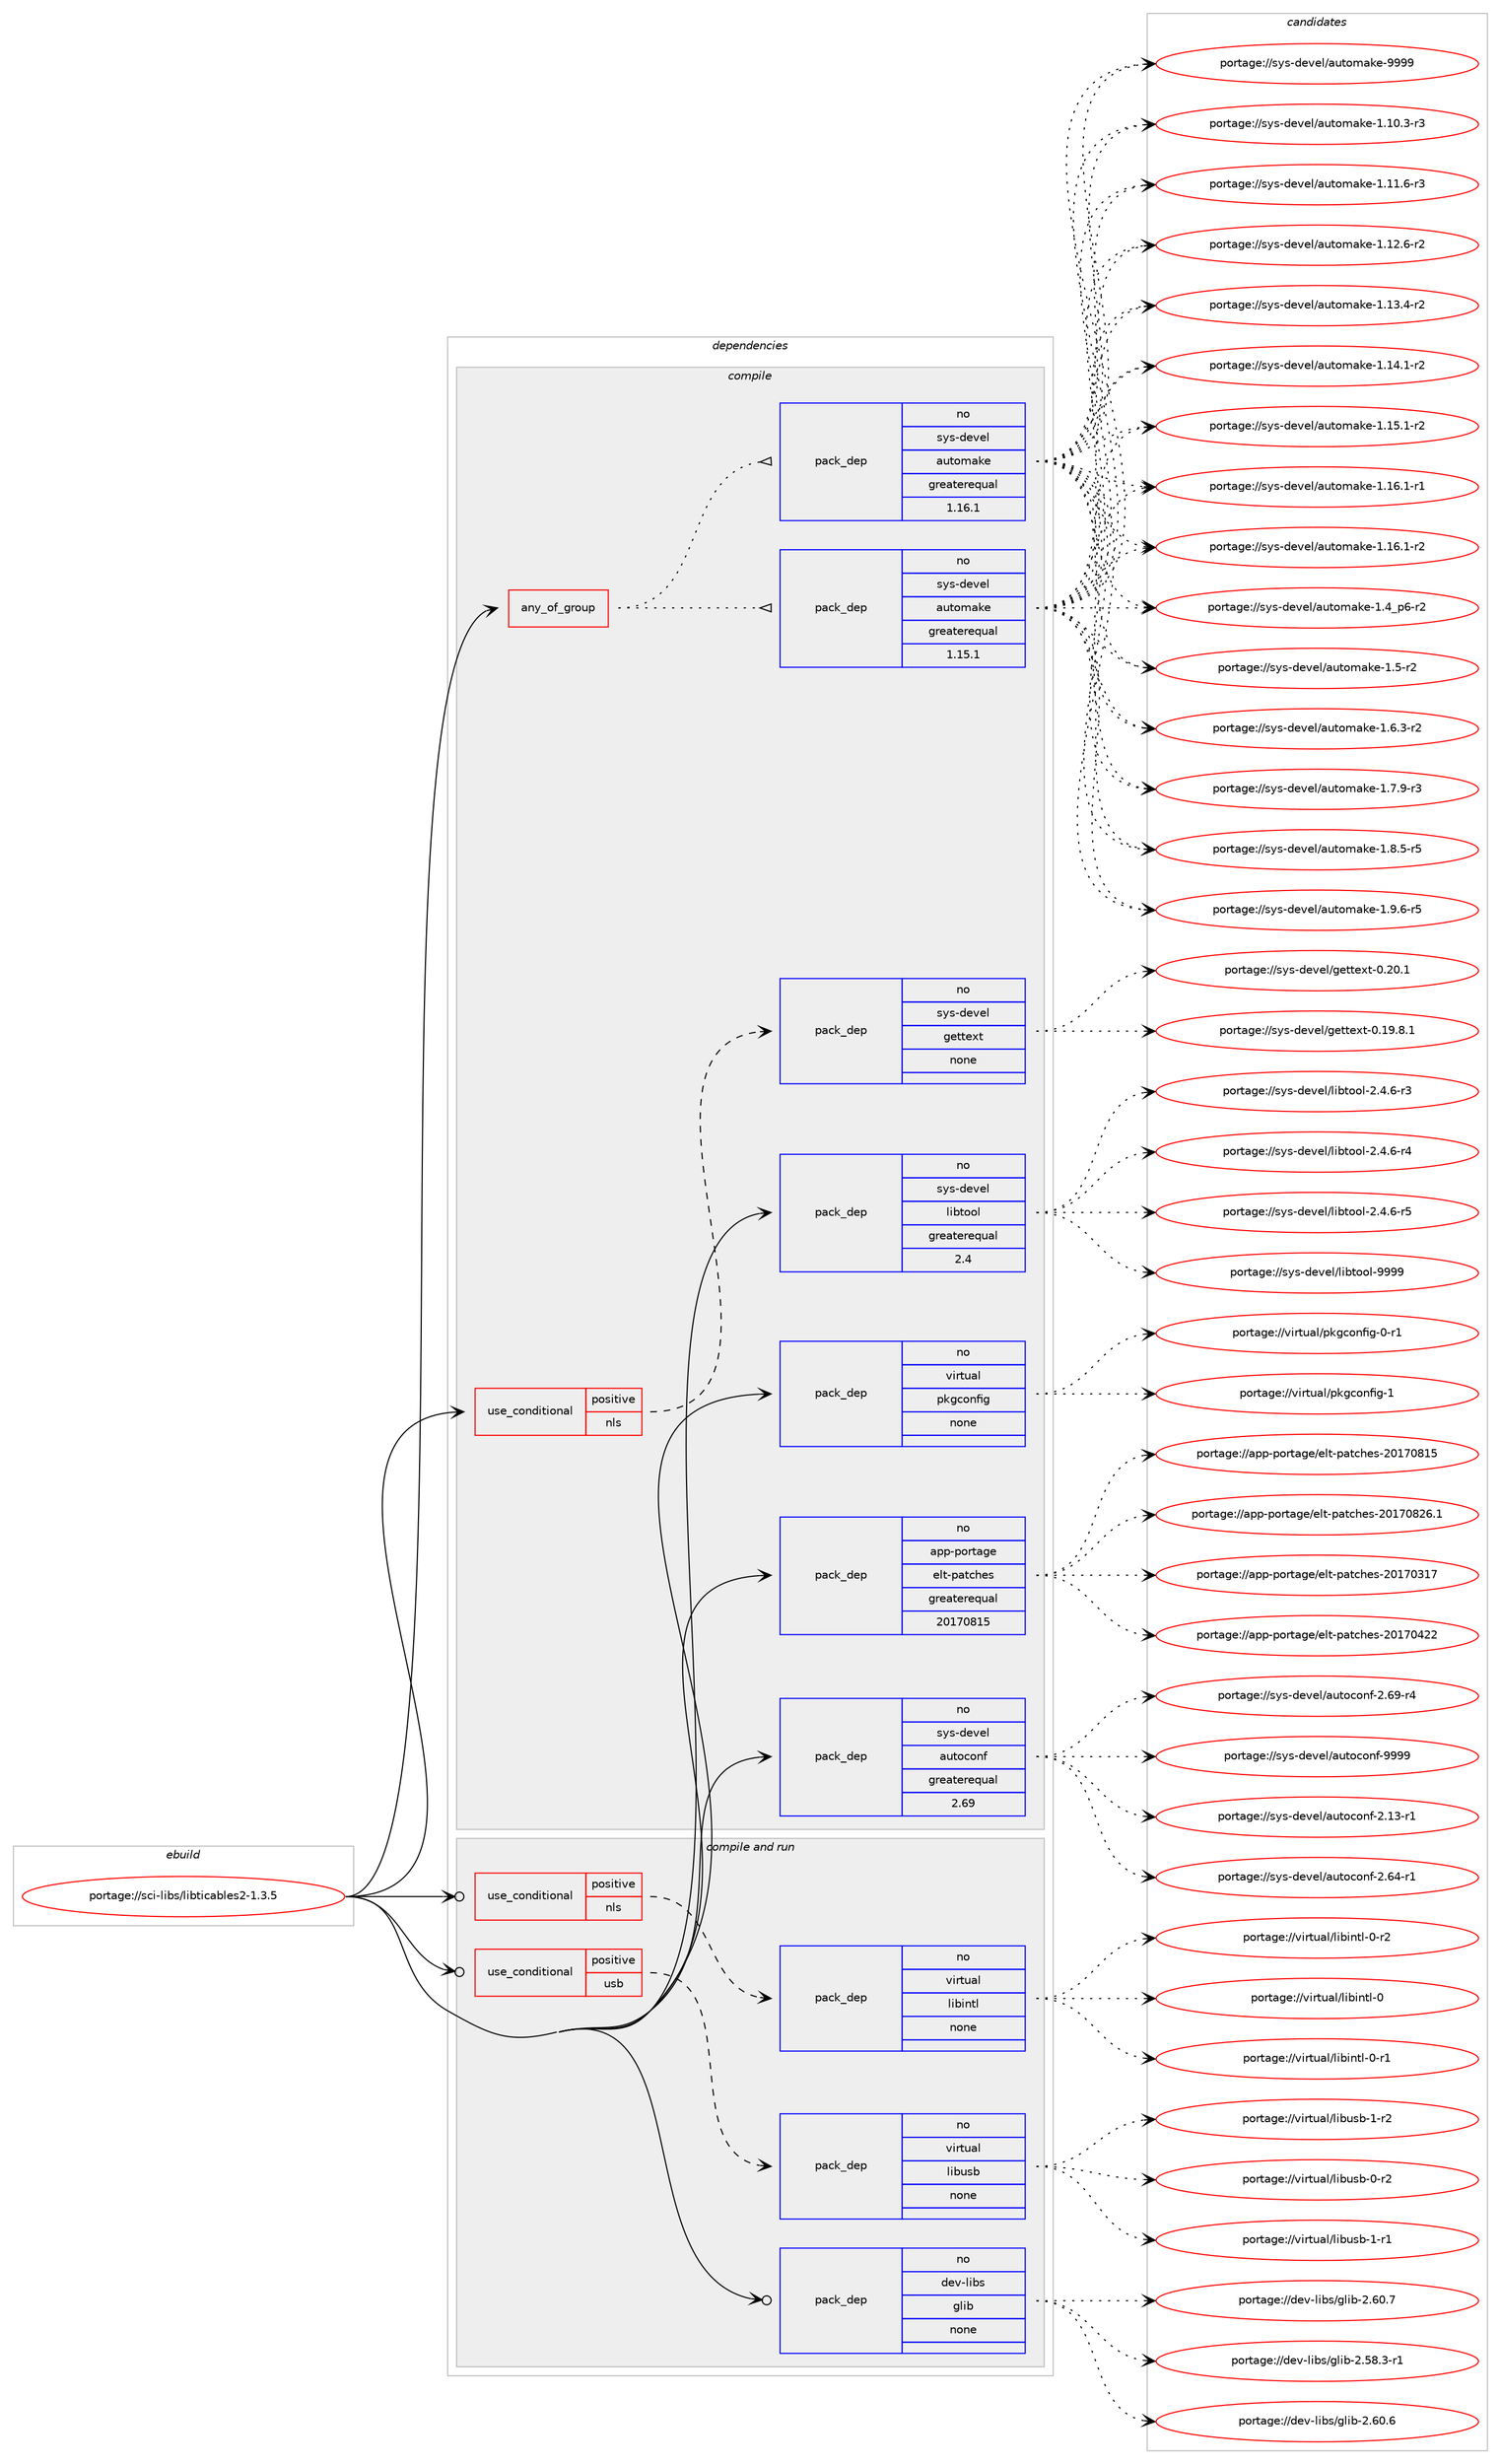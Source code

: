 digraph prolog {

# *************
# Graph options
# *************

newrank=true;
concentrate=true;
compound=true;
graph [rankdir=LR,fontname=Helvetica,fontsize=10,ranksep=1.5];#, ranksep=2.5, nodesep=0.2];
edge  [arrowhead=vee];
node  [fontname=Helvetica,fontsize=10];

# **********
# The ebuild
# **********

subgraph cluster_leftcol {
color=gray;
rank=same;
label=<<i>ebuild</i>>;
id [label="portage://sci-libs/libticables2-1.3.5", color=red, width=4, href="../sci-libs/libticables2-1.3.5.svg"];
}

# ****************
# The dependencies
# ****************

subgraph cluster_midcol {
color=gray;
label=<<i>dependencies</i>>;
subgraph cluster_compile {
fillcolor="#eeeeee";
style=filled;
label=<<i>compile</i>>;
subgraph any6442 {
dependency391232 [label=<<TABLE BORDER="0" CELLBORDER="1" CELLSPACING="0" CELLPADDING="4"><TR><TD CELLPADDING="10">any_of_group</TD></TR></TABLE>>, shape=none, color=red];subgraph pack287707 {
dependency391233 [label=<<TABLE BORDER="0" CELLBORDER="1" CELLSPACING="0" CELLPADDING="4" WIDTH="220"><TR><TD ROWSPAN="6" CELLPADDING="30">pack_dep</TD></TR><TR><TD WIDTH="110">no</TD></TR><TR><TD>sys-devel</TD></TR><TR><TD>automake</TD></TR><TR><TD>greaterequal</TD></TR><TR><TD>1.16.1</TD></TR></TABLE>>, shape=none, color=blue];
}
dependency391232:e -> dependency391233:w [weight=20,style="dotted",arrowhead="oinv"];
subgraph pack287708 {
dependency391234 [label=<<TABLE BORDER="0" CELLBORDER="1" CELLSPACING="0" CELLPADDING="4" WIDTH="220"><TR><TD ROWSPAN="6" CELLPADDING="30">pack_dep</TD></TR><TR><TD WIDTH="110">no</TD></TR><TR><TD>sys-devel</TD></TR><TR><TD>automake</TD></TR><TR><TD>greaterequal</TD></TR><TR><TD>1.15.1</TD></TR></TABLE>>, shape=none, color=blue];
}
dependency391232:e -> dependency391234:w [weight=20,style="dotted",arrowhead="oinv"];
}
id:e -> dependency391232:w [weight=20,style="solid",arrowhead="vee"];
subgraph cond96879 {
dependency391235 [label=<<TABLE BORDER="0" CELLBORDER="1" CELLSPACING="0" CELLPADDING="4"><TR><TD ROWSPAN="3" CELLPADDING="10">use_conditional</TD></TR><TR><TD>positive</TD></TR><TR><TD>nls</TD></TR></TABLE>>, shape=none, color=red];
subgraph pack287709 {
dependency391236 [label=<<TABLE BORDER="0" CELLBORDER="1" CELLSPACING="0" CELLPADDING="4" WIDTH="220"><TR><TD ROWSPAN="6" CELLPADDING="30">pack_dep</TD></TR><TR><TD WIDTH="110">no</TD></TR><TR><TD>sys-devel</TD></TR><TR><TD>gettext</TD></TR><TR><TD>none</TD></TR><TR><TD></TD></TR></TABLE>>, shape=none, color=blue];
}
dependency391235:e -> dependency391236:w [weight=20,style="dashed",arrowhead="vee"];
}
id:e -> dependency391235:w [weight=20,style="solid",arrowhead="vee"];
subgraph pack287710 {
dependency391237 [label=<<TABLE BORDER="0" CELLBORDER="1" CELLSPACING="0" CELLPADDING="4" WIDTH="220"><TR><TD ROWSPAN="6" CELLPADDING="30">pack_dep</TD></TR><TR><TD WIDTH="110">no</TD></TR><TR><TD>app-portage</TD></TR><TR><TD>elt-patches</TD></TR><TR><TD>greaterequal</TD></TR><TR><TD>20170815</TD></TR></TABLE>>, shape=none, color=blue];
}
id:e -> dependency391237:w [weight=20,style="solid",arrowhead="vee"];
subgraph pack287711 {
dependency391238 [label=<<TABLE BORDER="0" CELLBORDER="1" CELLSPACING="0" CELLPADDING="4" WIDTH="220"><TR><TD ROWSPAN="6" CELLPADDING="30">pack_dep</TD></TR><TR><TD WIDTH="110">no</TD></TR><TR><TD>sys-devel</TD></TR><TR><TD>autoconf</TD></TR><TR><TD>greaterequal</TD></TR><TR><TD>2.69</TD></TR></TABLE>>, shape=none, color=blue];
}
id:e -> dependency391238:w [weight=20,style="solid",arrowhead="vee"];
subgraph pack287712 {
dependency391239 [label=<<TABLE BORDER="0" CELLBORDER="1" CELLSPACING="0" CELLPADDING="4" WIDTH="220"><TR><TD ROWSPAN="6" CELLPADDING="30">pack_dep</TD></TR><TR><TD WIDTH="110">no</TD></TR><TR><TD>sys-devel</TD></TR><TR><TD>libtool</TD></TR><TR><TD>greaterequal</TD></TR><TR><TD>2.4</TD></TR></TABLE>>, shape=none, color=blue];
}
id:e -> dependency391239:w [weight=20,style="solid",arrowhead="vee"];
subgraph pack287713 {
dependency391240 [label=<<TABLE BORDER="0" CELLBORDER="1" CELLSPACING="0" CELLPADDING="4" WIDTH="220"><TR><TD ROWSPAN="6" CELLPADDING="30">pack_dep</TD></TR><TR><TD WIDTH="110">no</TD></TR><TR><TD>virtual</TD></TR><TR><TD>pkgconfig</TD></TR><TR><TD>none</TD></TR><TR><TD></TD></TR></TABLE>>, shape=none, color=blue];
}
id:e -> dependency391240:w [weight=20,style="solid",arrowhead="vee"];
}
subgraph cluster_compileandrun {
fillcolor="#eeeeee";
style=filled;
label=<<i>compile and run</i>>;
subgraph cond96880 {
dependency391241 [label=<<TABLE BORDER="0" CELLBORDER="1" CELLSPACING="0" CELLPADDING="4"><TR><TD ROWSPAN="3" CELLPADDING="10">use_conditional</TD></TR><TR><TD>positive</TD></TR><TR><TD>nls</TD></TR></TABLE>>, shape=none, color=red];
subgraph pack287714 {
dependency391242 [label=<<TABLE BORDER="0" CELLBORDER="1" CELLSPACING="0" CELLPADDING="4" WIDTH="220"><TR><TD ROWSPAN="6" CELLPADDING="30">pack_dep</TD></TR><TR><TD WIDTH="110">no</TD></TR><TR><TD>virtual</TD></TR><TR><TD>libintl</TD></TR><TR><TD>none</TD></TR><TR><TD></TD></TR></TABLE>>, shape=none, color=blue];
}
dependency391241:e -> dependency391242:w [weight=20,style="dashed",arrowhead="vee"];
}
id:e -> dependency391241:w [weight=20,style="solid",arrowhead="odotvee"];
subgraph cond96881 {
dependency391243 [label=<<TABLE BORDER="0" CELLBORDER="1" CELLSPACING="0" CELLPADDING="4"><TR><TD ROWSPAN="3" CELLPADDING="10">use_conditional</TD></TR><TR><TD>positive</TD></TR><TR><TD>usb</TD></TR></TABLE>>, shape=none, color=red];
subgraph pack287715 {
dependency391244 [label=<<TABLE BORDER="0" CELLBORDER="1" CELLSPACING="0" CELLPADDING="4" WIDTH="220"><TR><TD ROWSPAN="6" CELLPADDING="30">pack_dep</TD></TR><TR><TD WIDTH="110">no</TD></TR><TR><TD>virtual</TD></TR><TR><TD>libusb</TD></TR><TR><TD>none</TD></TR><TR><TD></TD></TR></TABLE>>, shape=none, color=blue];
}
dependency391243:e -> dependency391244:w [weight=20,style="dashed",arrowhead="vee"];
}
id:e -> dependency391243:w [weight=20,style="solid",arrowhead="odotvee"];
subgraph pack287716 {
dependency391245 [label=<<TABLE BORDER="0" CELLBORDER="1" CELLSPACING="0" CELLPADDING="4" WIDTH="220"><TR><TD ROWSPAN="6" CELLPADDING="30">pack_dep</TD></TR><TR><TD WIDTH="110">no</TD></TR><TR><TD>dev-libs</TD></TR><TR><TD>glib</TD></TR><TR><TD>none</TD></TR><TR><TD></TD></TR></TABLE>>, shape=none, color=blue];
}
id:e -> dependency391245:w [weight=20,style="solid",arrowhead="odotvee"];
}
subgraph cluster_run {
fillcolor="#eeeeee";
style=filled;
label=<<i>run</i>>;
}
}

# **************
# The candidates
# **************

subgraph cluster_choices {
rank=same;
color=gray;
label=<<i>candidates</i>>;

subgraph choice287707 {
color=black;
nodesep=1;
choiceportage11512111545100101118101108479711711611110997107101454946494846514511451 [label="portage://sys-devel/automake-1.10.3-r3", color=red, width=4,href="../sys-devel/automake-1.10.3-r3.svg"];
choiceportage11512111545100101118101108479711711611110997107101454946494946544511451 [label="portage://sys-devel/automake-1.11.6-r3", color=red, width=4,href="../sys-devel/automake-1.11.6-r3.svg"];
choiceportage11512111545100101118101108479711711611110997107101454946495046544511450 [label="portage://sys-devel/automake-1.12.6-r2", color=red, width=4,href="../sys-devel/automake-1.12.6-r2.svg"];
choiceportage11512111545100101118101108479711711611110997107101454946495146524511450 [label="portage://sys-devel/automake-1.13.4-r2", color=red, width=4,href="../sys-devel/automake-1.13.4-r2.svg"];
choiceportage11512111545100101118101108479711711611110997107101454946495246494511450 [label="portage://sys-devel/automake-1.14.1-r2", color=red, width=4,href="../sys-devel/automake-1.14.1-r2.svg"];
choiceportage11512111545100101118101108479711711611110997107101454946495346494511450 [label="portage://sys-devel/automake-1.15.1-r2", color=red, width=4,href="../sys-devel/automake-1.15.1-r2.svg"];
choiceportage11512111545100101118101108479711711611110997107101454946495446494511449 [label="portage://sys-devel/automake-1.16.1-r1", color=red, width=4,href="../sys-devel/automake-1.16.1-r1.svg"];
choiceportage11512111545100101118101108479711711611110997107101454946495446494511450 [label="portage://sys-devel/automake-1.16.1-r2", color=red, width=4,href="../sys-devel/automake-1.16.1-r2.svg"];
choiceportage115121115451001011181011084797117116111109971071014549465295112544511450 [label="portage://sys-devel/automake-1.4_p6-r2", color=red, width=4,href="../sys-devel/automake-1.4_p6-r2.svg"];
choiceportage11512111545100101118101108479711711611110997107101454946534511450 [label="portage://sys-devel/automake-1.5-r2", color=red, width=4,href="../sys-devel/automake-1.5-r2.svg"];
choiceportage115121115451001011181011084797117116111109971071014549465446514511450 [label="portage://sys-devel/automake-1.6.3-r2", color=red, width=4,href="../sys-devel/automake-1.6.3-r2.svg"];
choiceportage115121115451001011181011084797117116111109971071014549465546574511451 [label="portage://sys-devel/automake-1.7.9-r3", color=red, width=4,href="../sys-devel/automake-1.7.9-r3.svg"];
choiceportage115121115451001011181011084797117116111109971071014549465646534511453 [label="portage://sys-devel/automake-1.8.5-r5", color=red, width=4,href="../sys-devel/automake-1.8.5-r5.svg"];
choiceportage115121115451001011181011084797117116111109971071014549465746544511453 [label="portage://sys-devel/automake-1.9.6-r5", color=red, width=4,href="../sys-devel/automake-1.9.6-r5.svg"];
choiceportage115121115451001011181011084797117116111109971071014557575757 [label="portage://sys-devel/automake-9999", color=red, width=4,href="../sys-devel/automake-9999.svg"];
dependency391233:e -> choiceportage11512111545100101118101108479711711611110997107101454946494846514511451:w [style=dotted,weight="100"];
dependency391233:e -> choiceportage11512111545100101118101108479711711611110997107101454946494946544511451:w [style=dotted,weight="100"];
dependency391233:e -> choiceportage11512111545100101118101108479711711611110997107101454946495046544511450:w [style=dotted,weight="100"];
dependency391233:e -> choiceportage11512111545100101118101108479711711611110997107101454946495146524511450:w [style=dotted,weight="100"];
dependency391233:e -> choiceportage11512111545100101118101108479711711611110997107101454946495246494511450:w [style=dotted,weight="100"];
dependency391233:e -> choiceportage11512111545100101118101108479711711611110997107101454946495346494511450:w [style=dotted,weight="100"];
dependency391233:e -> choiceportage11512111545100101118101108479711711611110997107101454946495446494511449:w [style=dotted,weight="100"];
dependency391233:e -> choiceportage11512111545100101118101108479711711611110997107101454946495446494511450:w [style=dotted,weight="100"];
dependency391233:e -> choiceportage115121115451001011181011084797117116111109971071014549465295112544511450:w [style=dotted,weight="100"];
dependency391233:e -> choiceportage11512111545100101118101108479711711611110997107101454946534511450:w [style=dotted,weight="100"];
dependency391233:e -> choiceportage115121115451001011181011084797117116111109971071014549465446514511450:w [style=dotted,weight="100"];
dependency391233:e -> choiceportage115121115451001011181011084797117116111109971071014549465546574511451:w [style=dotted,weight="100"];
dependency391233:e -> choiceportage115121115451001011181011084797117116111109971071014549465646534511453:w [style=dotted,weight="100"];
dependency391233:e -> choiceportage115121115451001011181011084797117116111109971071014549465746544511453:w [style=dotted,weight="100"];
dependency391233:e -> choiceportage115121115451001011181011084797117116111109971071014557575757:w [style=dotted,weight="100"];
}
subgraph choice287708 {
color=black;
nodesep=1;
choiceportage11512111545100101118101108479711711611110997107101454946494846514511451 [label="portage://sys-devel/automake-1.10.3-r3", color=red, width=4,href="../sys-devel/automake-1.10.3-r3.svg"];
choiceportage11512111545100101118101108479711711611110997107101454946494946544511451 [label="portage://sys-devel/automake-1.11.6-r3", color=red, width=4,href="../sys-devel/automake-1.11.6-r3.svg"];
choiceportage11512111545100101118101108479711711611110997107101454946495046544511450 [label="portage://sys-devel/automake-1.12.6-r2", color=red, width=4,href="../sys-devel/automake-1.12.6-r2.svg"];
choiceportage11512111545100101118101108479711711611110997107101454946495146524511450 [label="portage://sys-devel/automake-1.13.4-r2", color=red, width=4,href="../sys-devel/automake-1.13.4-r2.svg"];
choiceportage11512111545100101118101108479711711611110997107101454946495246494511450 [label="portage://sys-devel/automake-1.14.1-r2", color=red, width=4,href="../sys-devel/automake-1.14.1-r2.svg"];
choiceportage11512111545100101118101108479711711611110997107101454946495346494511450 [label="portage://sys-devel/automake-1.15.1-r2", color=red, width=4,href="../sys-devel/automake-1.15.1-r2.svg"];
choiceportage11512111545100101118101108479711711611110997107101454946495446494511449 [label="portage://sys-devel/automake-1.16.1-r1", color=red, width=4,href="../sys-devel/automake-1.16.1-r1.svg"];
choiceportage11512111545100101118101108479711711611110997107101454946495446494511450 [label="portage://sys-devel/automake-1.16.1-r2", color=red, width=4,href="../sys-devel/automake-1.16.1-r2.svg"];
choiceportage115121115451001011181011084797117116111109971071014549465295112544511450 [label="portage://sys-devel/automake-1.4_p6-r2", color=red, width=4,href="../sys-devel/automake-1.4_p6-r2.svg"];
choiceportage11512111545100101118101108479711711611110997107101454946534511450 [label="portage://sys-devel/automake-1.5-r2", color=red, width=4,href="../sys-devel/automake-1.5-r2.svg"];
choiceportage115121115451001011181011084797117116111109971071014549465446514511450 [label="portage://sys-devel/automake-1.6.3-r2", color=red, width=4,href="../sys-devel/automake-1.6.3-r2.svg"];
choiceportage115121115451001011181011084797117116111109971071014549465546574511451 [label="portage://sys-devel/automake-1.7.9-r3", color=red, width=4,href="../sys-devel/automake-1.7.9-r3.svg"];
choiceportage115121115451001011181011084797117116111109971071014549465646534511453 [label="portage://sys-devel/automake-1.8.5-r5", color=red, width=4,href="../sys-devel/automake-1.8.5-r5.svg"];
choiceportage115121115451001011181011084797117116111109971071014549465746544511453 [label="portage://sys-devel/automake-1.9.6-r5", color=red, width=4,href="../sys-devel/automake-1.9.6-r5.svg"];
choiceportage115121115451001011181011084797117116111109971071014557575757 [label="portage://sys-devel/automake-9999", color=red, width=4,href="../sys-devel/automake-9999.svg"];
dependency391234:e -> choiceportage11512111545100101118101108479711711611110997107101454946494846514511451:w [style=dotted,weight="100"];
dependency391234:e -> choiceportage11512111545100101118101108479711711611110997107101454946494946544511451:w [style=dotted,weight="100"];
dependency391234:e -> choiceportage11512111545100101118101108479711711611110997107101454946495046544511450:w [style=dotted,weight="100"];
dependency391234:e -> choiceportage11512111545100101118101108479711711611110997107101454946495146524511450:w [style=dotted,weight="100"];
dependency391234:e -> choiceportage11512111545100101118101108479711711611110997107101454946495246494511450:w [style=dotted,weight="100"];
dependency391234:e -> choiceportage11512111545100101118101108479711711611110997107101454946495346494511450:w [style=dotted,weight="100"];
dependency391234:e -> choiceportage11512111545100101118101108479711711611110997107101454946495446494511449:w [style=dotted,weight="100"];
dependency391234:e -> choiceportage11512111545100101118101108479711711611110997107101454946495446494511450:w [style=dotted,weight="100"];
dependency391234:e -> choiceportage115121115451001011181011084797117116111109971071014549465295112544511450:w [style=dotted,weight="100"];
dependency391234:e -> choiceportage11512111545100101118101108479711711611110997107101454946534511450:w [style=dotted,weight="100"];
dependency391234:e -> choiceportage115121115451001011181011084797117116111109971071014549465446514511450:w [style=dotted,weight="100"];
dependency391234:e -> choiceportage115121115451001011181011084797117116111109971071014549465546574511451:w [style=dotted,weight="100"];
dependency391234:e -> choiceportage115121115451001011181011084797117116111109971071014549465646534511453:w [style=dotted,weight="100"];
dependency391234:e -> choiceportage115121115451001011181011084797117116111109971071014549465746544511453:w [style=dotted,weight="100"];
dependency391234:e -> choiceportage115121115451001011181011084797117116111109971071014557575757:w [style=dotted,weight="100"];
}
subgraph choice287709 {
color=black;
nodesep=1;
choiceportage1151211154510010111810110847103101116116101120116454846495746564649 [label="portage://sys-devel/gettext-0.19.8.1", color=red, width=4,href="../sys-devel/gettext-0.19.8.1.svg"];
choiceportage115121115451001011181011084710310111611610112011645484650484649 [label="portage://sys-devel/gettext-0.20.1", color=red, width=4,href="../sys-devel/gettext-0.20.1.svg"];
dependency391236:e -> choiceportage1151211154510010111810110847103101116116101120116454846495746564649:w [style=dotted,weight="100"];
dependency391236:e -> choiceportage115121115451001011181011084710310111611610112011645484650484649:w [style=dotted,weight="100"];
}
subgraph choice287710 {
color=black;
nodesep=1;
choiceportage97112112451121111141169710310147101108116451129711699104101115455048495548514955 [label="portage://app-portage/elt-patches-20170317", color=red, width=4,href="../app-portage/elt-patches-20170317.svg"];
choiceportage97112112451121111141169710310147101108116451129711699104101115455048495548525050 [label="portage://app-portage/elt-patches-20170422", color=red, width=4,href="../app-portage/elt-patches-20170422.svg"];
choiceportage97112112451121111141169710310147101108116451129711699104101115455048495548564953 [label="portage://app-portage/elt-patches-20170815", color=red, width=4,href="../app-portage/elt-patches-20170815.svg"];
choiceportage971121124511211111411697103101471011081164511297116991041011154550484955485650544649 [label="portage://app-portage/elt-patches-20170826.1", color=red, width=4,href="../app-portage/elt-patches-20170826.1.svg"];
dependency391237:e -> choiceportage97112112451121111141169710310147101108116451129711699104101115455048495548514955:w [style=dotted,weight="100"];
dependency391237:e -> choiceportage97112112451121111141169710310147101108116451129711699104101115455048495548525050:w [style=dotted,weight="100"];
dependency391237:e -> choiceportage97112112451121111141169710310147101108116451129711699104101115455048495548564953:w [style=dotted,weight="100"];
dependency391237:e -> choiceportage971121124511211111411697103101471011081164511297116991041011154550484955485650544649:w [style=dotted,weight="100"];
}
subgraph choice287711 {
color=black;
nodesep=1;
choiceportage1151211154510010111810110847971171161119911111010245504649514511449 [label="portage://sys-devel/autoconf-2.13-r1", color=red, width=4,href="../sys-devel/autoconf-2.13-r1.svg"];
choiceportage1151211154510010111810110847971171161119911111010245504654524511449 [label="portage://sys-devel/autoconf-2.64-r1", color=red, width=4,href="../sys-devel/autoconf-2.64-r1.svg"];
choiceportage1151211154510010111810110847971171161119911111010245504654574511452 [label="portage://sys-devel/autoconf-2.69-r4", color=red, width=4,href="../sys-devel/autoconf-2.69-r4.svg"];
choiceportage115121115451001011181011084797117116111991111101024557575757 [label="portage://sys-devel/autoconf-9999", color=red, width=4,href="../sys-devel/autoconf-9999.svg"];
dependency391238:e -> choiceportage1151211154510010111810110847971171161119911111010245504649514511449:w [style=dotted,weight="100"];
dependency391238:e -> choiceportage1151211154510010111810110847971171161119911111010245504654524511449:w [style=dotted,weight="100"];
dependency391238:e -> choiceportage1151211154510010111810110847971171161119911111010245504654574511452:w [style=dotted,weight="100"];
dependency391238:e -> choiceportage115121115451001011181011084797117116111991111101024557575757:w [style=dotted,weight="100"];
}
subgraph choice287712 {
color=black;
nodesep=1;
choiceportage1151211154510010111810110847108105981161111111084550465246544511451 [label="portage://sys-devel/libtool-2.4.6-r3", color=red, width=4,href="../sys-devel/libtool-2.4.6-r3.svg"];
choiceportage1151211154510010111810110847108105981161111111084550465246544511452 [label="portage://sys-devel/libtool-2.4.6-r4", color=red, width=4,href="../sys-devel/libtool-2.4.6-r4.svg"];
choiceportage1151211154510010111810110847108105981161111111084550465246544511453 [label="portage://sys-devel/libtool-2.4.6-r5", color=red, width=4,href="../sys-devel/libtool-2.4.6-r5.svg"];
choiceportage1151211154510010111810110847108105981161111111084557575757 [label="portage://sys-devel/libtool-9999", color=red, width=4,href="../sys-devel/libtool-9999.svg"];
dependency391239:e -> choiceportage1151211154510010111810110847108105981161111111084550465246544511451:w [style=dotted,weight="100"];
dependency391239:e -> choiceportage1151211154510010111810110847108105981161111111084550465246544511452:w [style=dotted,weight="100"];
dependency391239:e -> choiceportage1151211154510010111810110847108105981161111111084550465246544511453:w [style=dotted,weight="100"];
dependency391239:e -> choiceportage1151211154510010111810110847108105981161111111084557575757:w [style=dotted,weight="100"];
}
subgraph choice287713 {
color=black;
nodesep=1;
choiceportage11810511411611797108471121071039911111010210510345484511449 [label="portage://virtual/pkgconfig-0-r1", color=red, width=4,href="../virtual/pkgconfig-0-r1.svg"];
choiceportage1181051141161179710847112107103991111101021051034549 [label="portage://virtual/pkgconfig-1", color=red, width=4,href="../virtual/pkgconfig-1.svg"];
dependency391240:e -> choiceportage11810511411611797108471121071039911111010210510345484511449:w [style=dotted,weight="100"];
dependency391240:e -> choiceportage1181051141161179710847112107103991111101021051034549:w [style=dotted,weight="100"];
}
subgraph choice287714 {
color=black;
nodesep=1;
choiceportage1181051141161179710847108105981051101161084548 [label="portage://virtual/libintl-0", color=red, width=4,href="../virtual/libintl-0.svg"];
choiceportage11810511411611797108471081059810511011610845484511449 [label="portage://virtual/libintl-0-r1", color=red, width=4,href="../virtual/libintl-0-r1.svg"];
choiceportage11810511411611797108471081059810511011610845484511450 [label="portage://virtual/libintl-0-r2", color=red, width=4,href="../virtual/libintl-0-r2.svg"];
dependency391242:e -> choiceportage1181051141161179710847108105981051101161084548:w [style=dotted,weight="100"];
dependency391242:e -> choiceportage11810511411611797108471081059810511011610845484511449:w [style=dotted,weight="100"];
dependency391242:e -> choiceportage11810511411611797108471081059810511011610845484511450:w [style=dotted,weight="100"];
}
subgraph choice287715 {
color=black;
nodesep=1;
choiceportage1181051141161179710847108105981171159845484511450 [label="portage://virtual/libusb-0-r2", color=red, width=4,href="../virtual/libusb-0-r2.svg"];
choiceportage1181051141161179710847108105981171159845494511449 [label="portage://virtual/libusb-1-r1", color=red, width=4,href="../virtual/libusb-1-r1.svg"];
choiceportage1181051141161179710847108105981171159845494511450 [label="portage://virtual/libusb-1-r2", color=red, width=4,href="../virtual/libusb-1-r2.svg"];
dependency391244:e -> choiceportage1181051141161179710847108105981171159845484511450:w [style=dotted,weight="100"];
dependency391244:e -> choiceportage1181051141161179710847108105981171159845494511449:w [style=dotted,weight="100"];
dependency391244:e -> choiceportage1181051141161179710847108105981171159845494511450:w [style=dotted,weight="100"];
}
subgraph choice287716 {
color=black;
nodesep=1;
choiceportage10010111845108105981154710310810598455046535646514511449 [label="portage://dev-libs/glib-2.58.3-r1", color=red, width=4,href="../dev-libs/glib-2.58.3-r1.svg"];
choiceportage1001011184510810598115471031081059845504654484654 [label="portage://dev-libs/glib-2.60.6", color=red, width=4,href="../dev-libs/glib-2.60.6.svg"];
choiceportage1001011184510810598115471031081059845504654484655 [label="portage://dev-libs/glib-2.60.7", color=red, width=4,href="../dev-libs/glib-2.60.7.svg"];
dependency391245:e -> choiceportage10010111845108105981154710310810598455046535646514511449:w [style=dotted,weight="100"];
dependency391245:e -> choiceportage1001011184510810598115471031081059845504654484654:w [style=dotted,weight="100"];
dependency391245:e -> choiceportage1001011184510810598115471031081059845504654484655:w [style=dotted,weight="100"];
}
}

}
